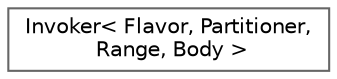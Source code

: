 digraph "类继承关系图"
{
 // LATEX_PDF_SIZE
  bgcolor="transparent";
  edge [fontname=Helvetica,fontsize=10,labelfontname=Helvetica,labelfontsize=10];
  node [fontname=Helvetica,fontsize=10,shape=box,height=0.2,width=0.4];
  rankdir="LR";
  Node0 [id="Node000000",label="Invoker\< Flavor, Partitioner,\l Range, Body \>",height=0.2,width=0.4,color="grey40", fillcolor="white", style="filled",URL="$struct_invoker.html",tooltip=" "];
}
